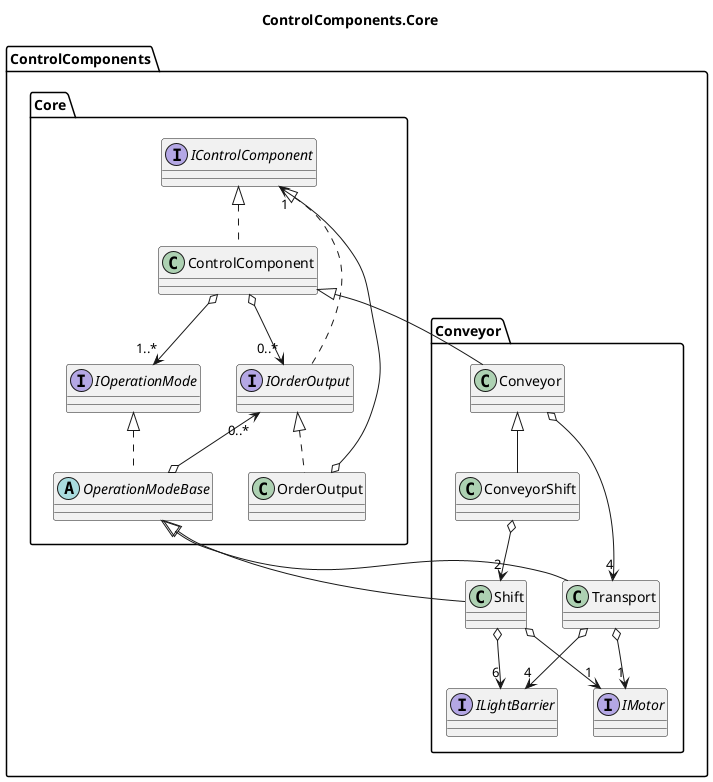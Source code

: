 @startuml
title ControlComponents.Core

together {
    interface ControlComponents.Core.IControlComponent
    class ControlComponents.Core.ControlComponent
}
together {
    interface ControlComponents.Core.IOrderOutput
    class ControlComponents.Core.OrderOutput
}

together {
    interface ControlComponents.Core.IOperationMode
    abstract ControlComponents.Core.OperationModeBase
}

together {
    class ControlComponents.Conveyor.Conveyor
    class ControlComponents.Conveyor.ConveyorShift
}

together {
    class ControlComponents.Conveyor.Transport
    class ControlComponents.Conveyor.Shift
}

namespace ControlComponents.Core {
    interface IOperationMode
    abstract OperationModeBase
    interface IControlComponent
    class ControlComponent
    interface IOrderOutput
    class OrderOutput

    IControlComponent <|.. ControlComponent
    IOperationMode <|.. OperationModeBase
    IControlComponent <|.. IOrderOutput
    IOrderOutput <|.. OrderOutput

    ControlComponent o--> "0..*" IOrderOutput
    ControlComponent o--> "1..*" IOperationMode
    OperationModeBase o--> "0..*" IOrderOutput
    OrderOutput o--> "1" IControlComponent

}

namespace ControlComponents.Conveyor{
    class Conveyor
    class ConveyorShift
    class Transport
    class Shift
    interface ILightBarrier
    interface IMotor

    ControlComponents.Core.OperationModeBase <|-- Transport
    ControlComponents.Core.OperationModeBase <|-- Shift
    ControlComponents.Core.ControlComponent <|-- Conveyor
    Conveyor <|-- ConveyorShift

    Conveyor o--> "4" Transport
    ConveyorShift o--> "2" Shift
    Transport o--> "4" ILightBarrier
    Transport o--> "1" IMotor
    Shift o--> "1" IMotor
    Shift o--> "6" ILightBarrier
}


newpage
title Simulation Integration
namespace PTS {
    abstract ControlComponentUnity
    class ConveyorUnity

    ControlComponentUnity o--> "1" ControlComponents.Core.IControlComponent
    ControlComponentUnity <|.. ConveyorUnity
    ControlComponents.Core.IControlComponent <|.. ControlComponentUnity

    UnityEngine.MonoBehavior <|-- ControlComponentUnity
    UnityEngine.MonoBehavior <|-- BeltMotor
    UnityEngine.MonoBehavior <|-- LightBarrier

    ControlComponents.Conveyor.ILightBarrier <|.. LightBarrier
    ControlComponents.Conveyor.IMotor <|.. BeltMotor
    ControlComponents.Conveyor.Conveyor <|.. ConveyorUnity


    ' only for formatting
    ' UnityEngine.MonoBehavior -[hidden]> ControlComponents.Core.IControlComponent
}

@enduml